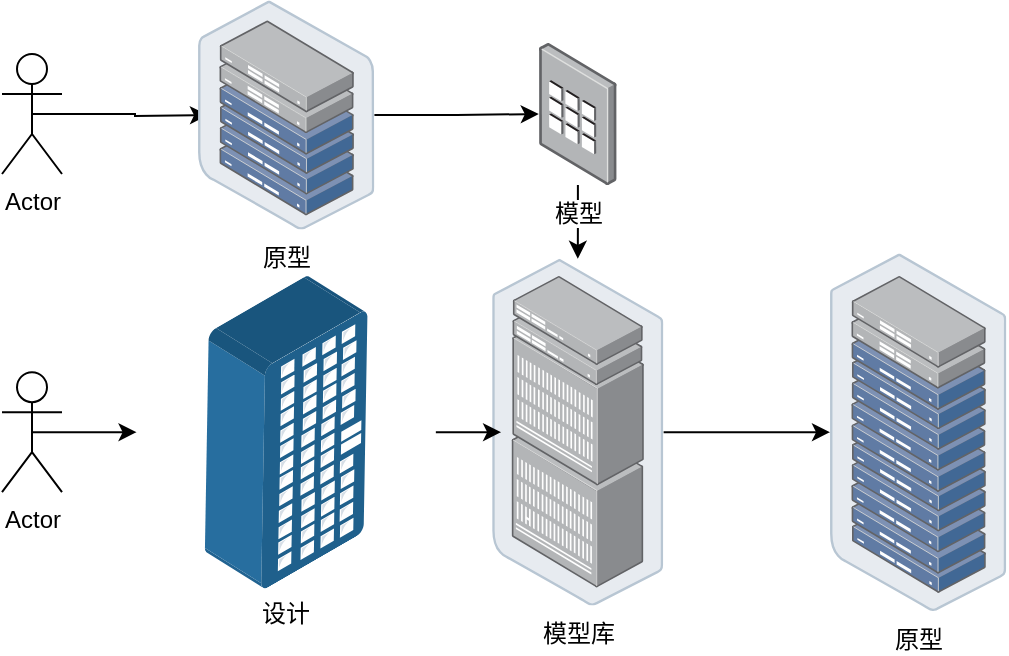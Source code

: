 <mxfile version="14.1.8" type="github">
  <diagram id="DDyWShpIytVCfgVJ-_LT" name="第 1 页">
    <mxGraphModel dx="935" dy="536" grid="0" gridSize="10" guides="1" tooltips="1" connect="1" arrows="1" fold="1" page="1" pageScale="1" pageWidth="827" pageHeight="1169" math="0" shadow="0">
      <root>
        <mxCell id="0" />
        <mxCell id="1" parent="0" />
        <mxCell id="bsKOpfMS5aqEckBFsZ0F-7" style="edgeStyle=orthogonalEdgeStyle;rounded=0;orthogonalLoop=1;jettySize=auto;html=1;exitX=0.5;exitY=0.5;exitDx=0;exitDy=0;exitPerimeter=0;" edge="1" parent="1" source="bsKOpfMS5aqEckBFsZ0F-1">
          <mxGeometry relative="1" as="geometry">
            <mxPoint x="170" y="96.5" as="targetPoint" />
          </mxGeometry>
        </mxCell>
        <mxCell id="bsKOpfMS5aqEckBFsZ0F-1" value="Actor" style="shape=umlActor;verticalLabelPosition=bottom;verticalAlign=top;html=1;outlineConnect=0;" vertex="1" parent="1">
          <mxGeometry x="67" y="66" width="30" height="60" as="geometry" />
        </mxCell>
        <mxCell id="bsKOpfMS5aqEckBFsZ0F-18" value="" style="edgeStyle=orthogonalEdgeStyle;rounded=0;orthogonalLoop=1;jettySize=auto;html=1;" edge="1" parent="1" source="bsKOpfMS5aqEckBFsZ0F-6" target="bsKOpfMS5aqEckBFsZ0F-9">
          <mxGeometry relative="1" as="geometry" />
        </mxCell>
        <mxCell id="bsKOpfMS5aqEckBFsZ0F-6" value="模型" style="points=[];aspect=fixed;html=1;align=center;shadow=0;dashed=0;image;image=img/lib/allied_telesis/computer_and_terminals/Keypad.svg;" vertex="1" parent="1">
          <mxGeometry x="335.38" y="60.5" width="39.05" height="71" as="geometry" />
        </mxCell>
        <mxCell id="bsKOpfMS5aqEckBFsZ0F-20" value="" style="edgeStyle=orthogonalEdgeStyle;rounded=0;orthogonalLoop=1;jettySize=auto;html=1;" edge="1" parent="1" source="bsKOpfMS5aqEckBFsZ0F-9" target="bsKOpfMS5aqEckBFsZ0F-12">
          <mxGeometry relative="1" as="geometry" />
        </mxCell>
        <mxCell id="bsKOpfMS5aqEckBFsZ0F-9" value="模型库" style="points=[];aspect=fixed;html=1;align=center;shadow=0;dashed=0;image;image=img/lib/allied_telesis/storage/Datacenter_Server_Rack_EoR.svg;" vertex="1" parent="1">
          <mxGeometry x="312" y="168.4" width="85.8" height="173.4" as="geometry" />
        </mxCell>
        <mxCell id="bsKOpfMS5aqEckBFsZ0F-12" value="原型" style="points=[];aspect=fixed;html=1;align=center;shadow=0;dashed=0;image;image=img/lib/allied_telesis/storage/Datacenter_Server_Rack_ToR.svg;" vertex="1" parent="1">
          <mxGeometry x="481" y="165.7" width="88.2" height="178.8" as="geometry" />
        </mxCell>
        <mxCell id="bsKOpfMS5aqEckBFsZ0F-17" value="" style="edgeStyle=orthogonalEdgeStyle;rounded=0;orthogonalLoop=1;jettySize=auto;html=1;" edge="1" parent="1" source="bsKOpfMS5aqEckBFsZ0F-14" target="bsKOpfMS5aqEckBFsZ0F-6">
          <mxGeometry relative="1" as="geometry" />
        </mxCell>
        <mxCell id="bsKOpfMS5aqEckBFsZ0F-14" value="原型" style="points=[];aspect=fixed;html=1;align=center;shadow=0;dashed=0;image;image=img/lib/allied_telesis/storage/Datacenter_Server_Half_Rack_ToR.svg;" vertex="1" parent="1">
          <mxGeometry x="165" y="39.2" width="88.2" height="114.6" as="geometry" />
        </mxCell>
        <mxCell id="bsKOpfMS5aqEckBFsZ0F-19" value="" style="edgeStyle=orthogonalEdgeStyle;rounded=0;orthogonalLoop=1;jettySize=auto;html=1;" edge="1" parent="1" source="bsKOpfMS5aqEckBFsZ0F-16" target="bsKOpfMS5aqEckBFsZ0F-9">
          <mxGeometry relative="1" as="geometry" />
        </mxCell>
        <mxCell id="bsKOpfMS5aqEckBFsZ0F-16" value="" style="points=[];aspect=fixed;html=1;align=center;shadow=0;dashed=0;image;image=img/lib/allied_telesis/buildings/Long_Building.svg;rotation=-120;" vertex="1" parent="1">
          <mxGeometry x="146.4" y="190.3" width="125.4" height="129.6" as="geometry" />
        </mxCell>
        <mxCell id="bsKOpfMS5aqEckBFsZ0F-22" style="edgeStyle=orthogonalEdgeStyle;rounded=0;orthogonalLoop=1;jettySize=auto;html=1;exitX=0.5;exitY=0.5;exitDx=0;exitDy=0;exitPerimeter=0;" edge="1" parent="1" source="bsKOpfMS5aqEckBFsZ0F-21" target="bsKOpfMS5aqEckBFsZ0F-16">
          <mxGeometry relative="1" as="geometry" />
        </mxCell>
        <mxCell id="bsKOpfMS5aqEckBFsZ0F-21" value="Actor" style="shape=umlActor;verticalLabelPosition=bottom;verticalAlign=top;html=1;outlineConnect=0;" vertex="1" parent="1">
          <mxGeometry x="67" y="225.1" width="30" height="60" as="geometry" />
        </mxCell>
        <mxCell id="bsKOpfMS5aqEckBFsZ0F-23" value="&lt;span style=&quot;background-color: rgb(255 , 255 , 255)&quot;&gt;设计&lt;/span&gt;" style="text;html=1;strokeColor=none;fillColor=none;align=center;verticalAlign=middle;whiteSpace=wrap;rounded=0;" vertex="1" parent="1">
          <mxGeometry x="189" y="336" width="40" height="20" as="geometry" />
        </mxCell>
      </root>
    </mxGraphModel>
  </diagram>
</mxfile>
